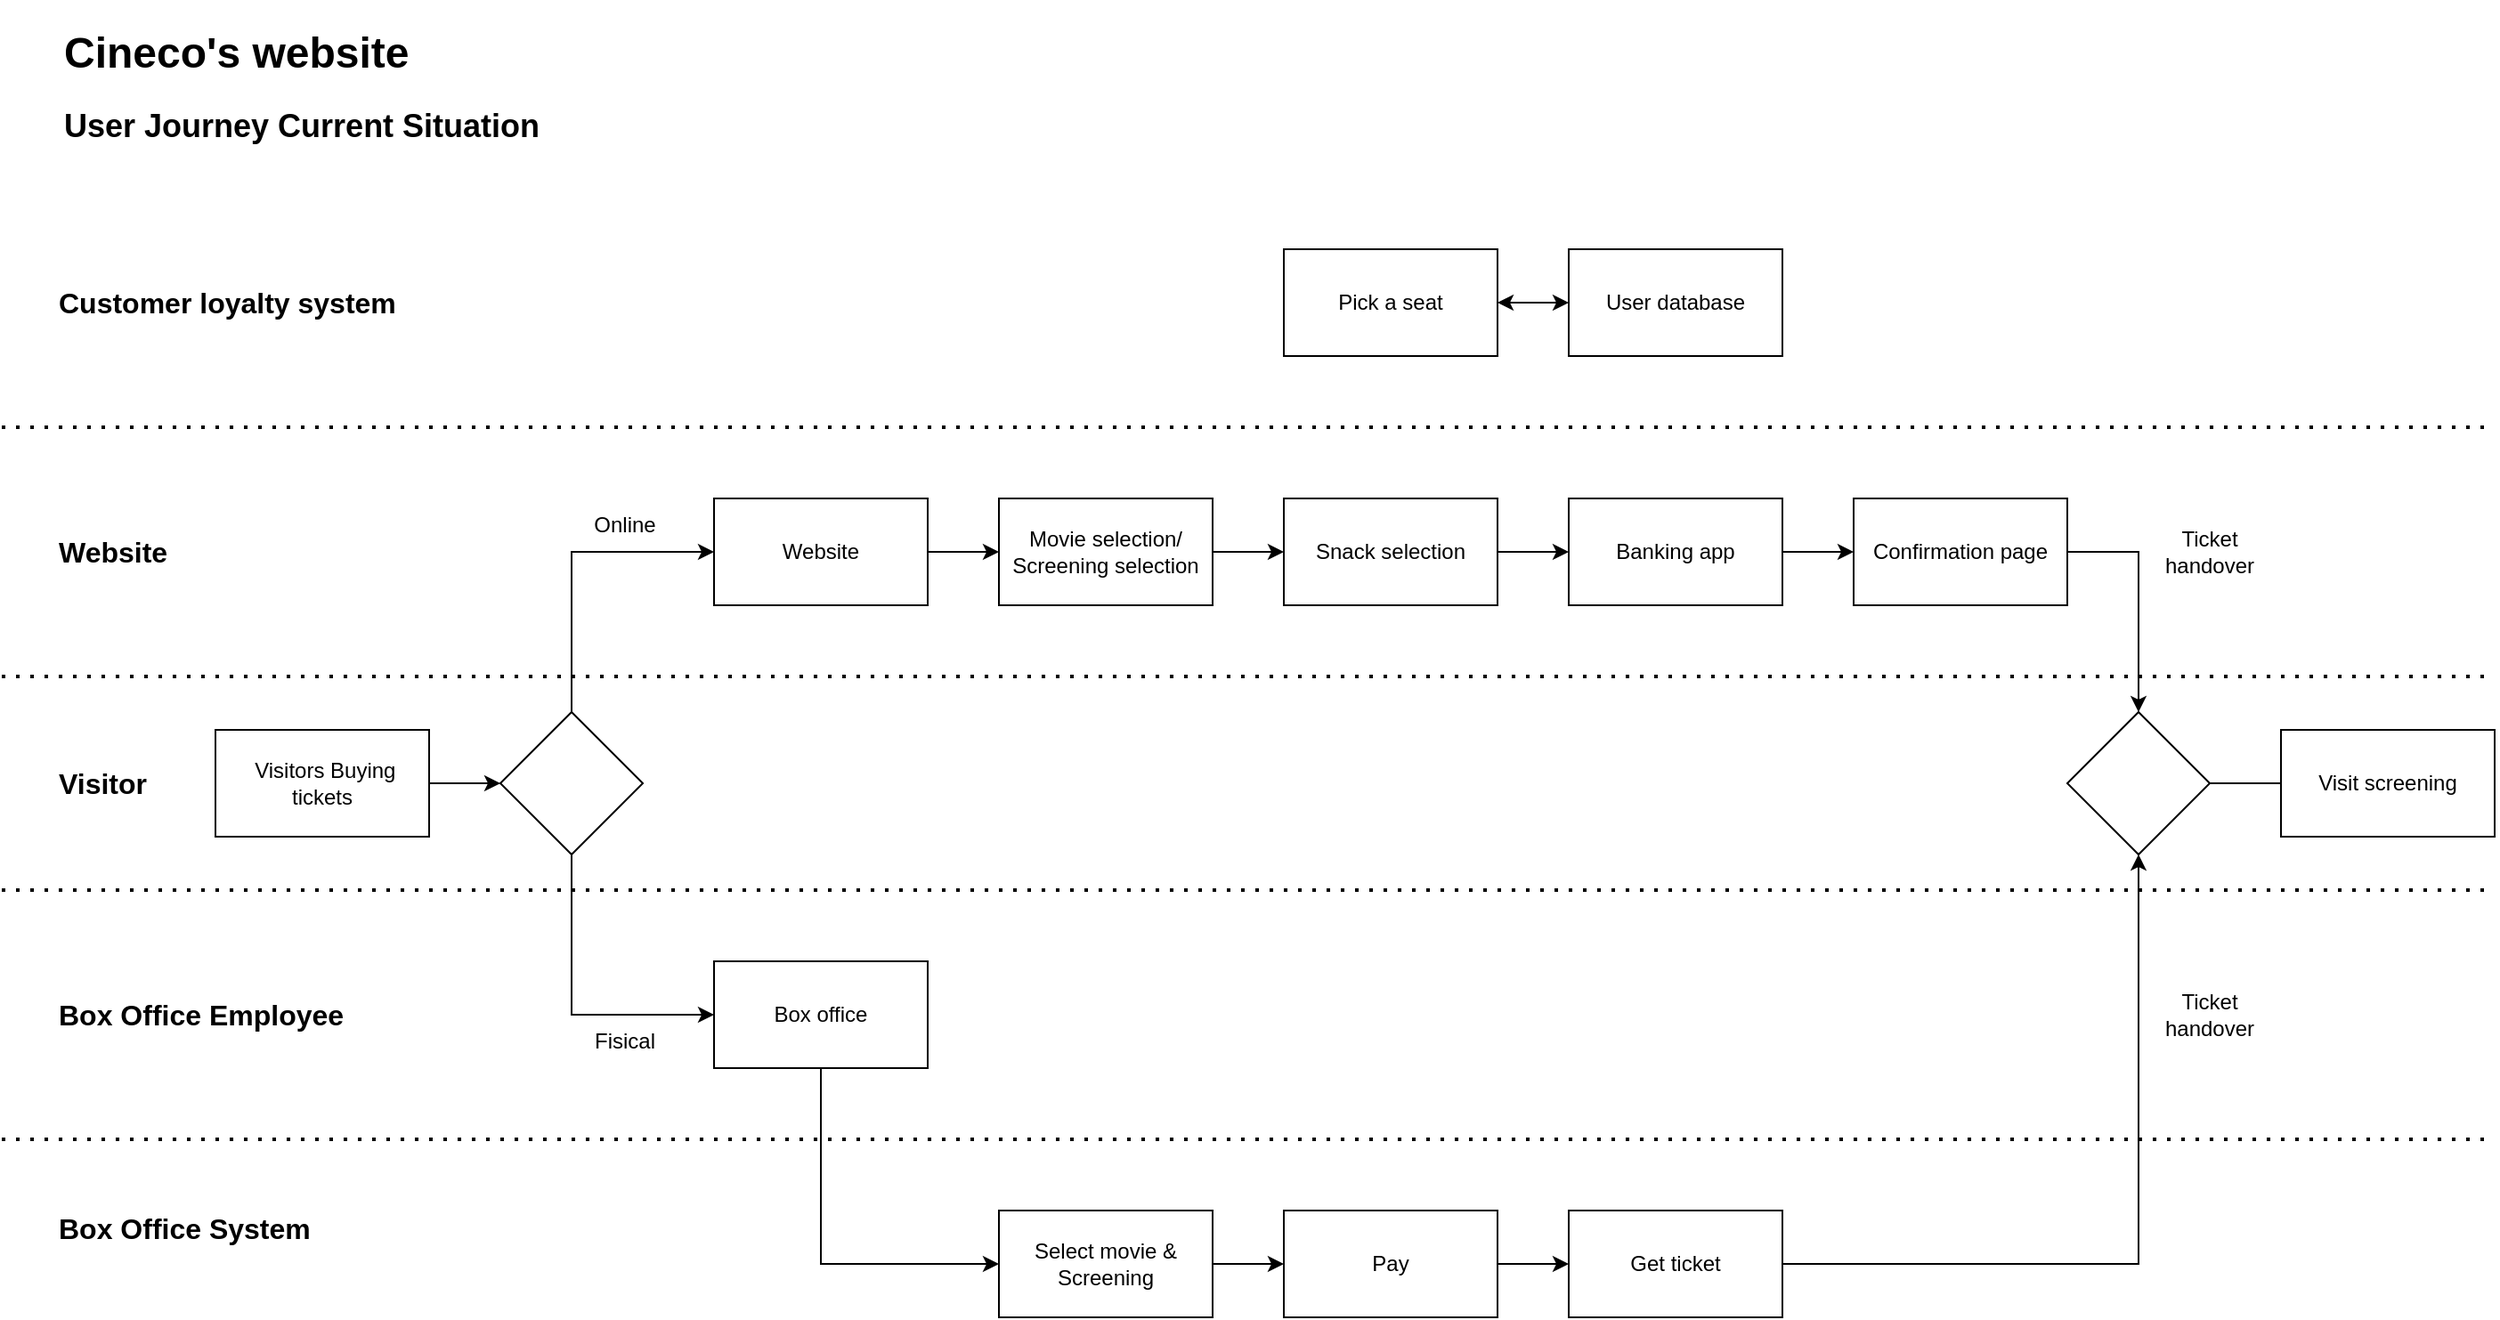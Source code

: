 <mxfile version="23.1.0" type="github">
  <diagram name="Pagina-1" id="YYO5B_iL8QXavFWU6pVA">
    <mxGraphModel dx="2458" dy="924" grid="1" gridSize="10" guides="1" tooltips="1" connect="1" arrows="1" fold="1" page="1" pageScale="1" pageWidth="827" pageHeight="1169" math="0" shadow="0">
      <root>
        <mxCell id="0" />
        <mxCell id="1" parent="0" />
        <mxCell id="m0aF3xc4tJ4CbTz1nR86-1" value="&lt;h1&gt;Cineco&#39;s website&lt;br&gt;&lt;/h1&gt;&lt;p&gt;&lt;b&gt;&lt;font style=&quot;font-size: 18px;&quot;&gt;User Journey Current Situation&lt;/font&gt;&lt;/b&gt;&lt;br&gt;&lt;/p&gt;" style="text;html=1;strokeColor=none;fillColor=none;spacing=5;spacingTop=-20;whiteSpace=wrap;overflow=hidden;rounded=0;" parent="1" vertex="1">
          <mxGeometry x="30" y="60" width="330" height="130" as="geometry" />
        </mxCell>
        <mxCell id="m0aF3xc4tJ4CbTz1nR86-2" value="Movie selection/&lt;div&gt;Screening selection&lt;/div&gt;" style="rounded=0;whiteSpace=wrap;html=1;" parent="1" vertex="1">
          <mxGeometry x="560" y="330" width="120" height="60" as="geometry" />
        </mxCell>
        <mxCell id="m0aF3xc4tJ4CbTz1nR86-24" value="" style="edgeStyle=orthogonalEdgeStyle;rounded=0;orthogonalLoop=1;jettySize=auto;html=1;entryX=0;entryY=0.5;entryDx=0;entryDy=0;exitX=1;exitY=0.5;exitDx=0;exitDy=0;" parent="1" source="m0aF3xc4tJ4CbTz1nR86-2" target="m0aF3xc4tJ4CbTz1nR86-5" edge="1">
          <mxGeometry relative="1" as="geometry">
            <mxPoint x="840" y="360" as="sourcePoint" />
            <Array as="points" />
          </mxGeometry>
        </mxCell>
        <mxCell id="m0aF3xc4tJ4CbTz1nR86-8" value="" style="edgeStyle=orthogonalEdgeStyle;rounded=0;orthogonalLoop=1;jettySize=auto;html=1;" parent="1" source="m0aF3xc4tJ4CbTz1nR86-5" target="m0aF3xc4tJ4CbTz1nR86-7" edge="1">
          <mxGeometry relative="1" as="geometry" />
        </mxCell>
        <mxCell id="m0aF3xc4tJ4CbTz1nR86-5" value="&lt;div&gt;Snack selection&lt;/div&gt;" style="rounded=0;whiteSpace=wrap;html=1;" parent="1" vertex="1">
          <mxGeometry x="720" y="330" width="120" height="60" as="geometry" />
        </mxCell>
        <mxCell id="m0aF3xc4tJ4CbTz1nR86-10" value="" style="edgeStyle=orthogonalEdgeStyle;rounded=0;orthogonalLoop=1;jettySize=auto;html=1;" parent="1" source="m0aF3xc4tJ4CbTz1nR86-7" target="m0aF3xc4tJ4CbTz1nR86-9" edge="1">
          <mxGeometry relative="1" as="geometry" />
        </mxCell>
        <mxCell id="m0aF3xc4tJ4CbTz1nR86-7" value="Banking app" style="rounded=0;whiteSpace=wrap;html=1;" parent="1" vertex="1">
          <mxGeometry x="880" y="330" width="120" height="60" as="geometry" />
        </mxCell>
        <mxCell id="qhU5X3h_Mpmor2XyeR7b-9" style="edgeStyle=orthogonalEdgeStyle;rounded=0;orthogonalLoop=1;jettySize=auto;html=1;exitX=1;exitY=0.5;exitDx=0;exitDy=0;entryX=0.5;entryY=0;entryDx=0;entryDy=0;" parent="1" source="m0aF3xc4tJ4CbTz1nR86-9" target="qhU5X3h_Mpmor2XyeR7b-8" edge="1">
          <mxGeometry relative="1" as="geometry" />
        </mxCell>
        <mxCell id="m0aF3xc4tJ4CbTz1nR86-9" value="Confirmation page" style="rounded=0;whiteSpace=wrap;html=1;" parent="1" vertex="1">
          <mxGeometry x="1040" y="330" width="120" height="60" as="geometry" />
        </mxCell>
        <mxCell id="m0aF3xc4tJ4CbTz1nR86-15" style="edgeStyle=orthogonalEdgeStyle;rounded=0;orthogonalLoop=1;jettySize=auto;html=1;" parent="1" source="m0aF3xc4tJ4CbTz1nR86-14" target="m0aF3xc4tJ4CbTz1nR86-2" edge="1">
          <mxGeometry relative="1" as="geometry" />
        </mxCell>
        <mxCell id="m0aF3xc4tJ4CbTz1nR86-14" value="Website" style="rounded=0;whiteSpace=wrap;html=1;" parent="1" vertex="1">
          <mxGeometry x="400" y="330" width="120" height="60" as="geometry" />
        </mxCell>
        <mxCell id="m0aF3xc4tJ4CbTz1nR86-18" value="" style="edgeStyle=orthogonalEdgeStyle;rounded=0;orthogonalLoop=1;jettySize=auto;html=1;entryX=0;entryY=0.5;entryDx=0;entryDy=0;" parent="1" source="m0aF3xc4tJ4CbTz1nR86-16" target="m0aF3xc4tJ4CbTz1nR86-17" edge="1">
          <mxGeometry relative="1" as="geometry">
            <Array as="points">
              <mxPoint x="460" y="760" />
            </Array>
          </mxGeometry>
        </mxCell>
        <mxCell id="m0aF3xc4tJ4CbTz1nR86-16" value="Box office" style="rounded=0;whiteSpace=wrap;html=1;" parent="1" vertex="1">
          <mxGeometry x="400" y="590" width="120" height="60" as="geometry" />
        </mxCell>
        <mxCell id="m0aF3xc4tJ4CbTz1nR86-20" value="" style="edgeStyle=orthogonalEdgeStyle;rounded=0;orthogonalLoop=1;jettySize=auto;html=1;" parent="1" source="m0aF3xc4tJ4CbTz1nR86-17" target="m0aF3xc4tJ4CbTz1nR86-19" edge="1">
          <mxGeometry relative="1" as="geometry" />
        </mxCell>
        <mxCell id="m0aF3xc4tJ4CbTz1nR86-17" value="Select movie &amp;amp; Screening" style="rounded=0;whiteSpace=wrap;html=1;" parent="1" vertex="1">
          <mxGeometry x="560" y="730" width="120" height="60" as="geometry" />
        </mxCell>
        <mxCell id="m0aF3xc4tJ4CbTz1nR86-22" value="" style="edgeStyle=orthogonalEdgeStyle;rounded=0;orthogonalLoop=1;jettySize=auto;html=1;" parent="1" source="m0aF3xc4tJ4CbTz1nR86-19" target="m0aF3xc4tJ4CbTz1nR86-21" edge="1">
          <mxGeometry relative="1" as="geometry" />
        </mxCell>
        <mxCell id="m0aF3xc4tJ4CbTz1nR86-19" value="Pay" style="whiteSpace=wrap;html=1;rounded=0;" parent="1" vertex="1">
          <mxGeometry x="720" y="730" width="120" height="60" as="geometry" />
        </mxCell>
        <mxCell id="qhU5X3h_Mpmor2XyeR7b-10" style="edgeStyle=orthogonalEdgeStyle;rounded=0;orthogonalLoop=1;jettySize=auto;html=1;entryX=0.5;entryY=1;entryDx=0;entryDy=0;" parent="1" source="m0aF3xc4tJ4CbTz1nR86-21" target="qhU5X3h_Mpmor2XyeR7b-8" edge="1">
          <mxGeometry relative="1" as="geometry" />
        </mxCell>
        <mxCell id="m0aF3xc4tJ4CbTz1nR86-21" value="Get ticket" style="whiteSpace=wrap;html=1;rounded=0;" parent="1" vertex="1">
          <mxGeometry x="880" y="730" width="120" height="60" as="geometry" />
        </mxCell>
        <mxCell id="m0aF3xc4tJ4CbTz1nR86-23" value="Pick a seat" style="whiteSpace=wrap;html=1;rounded=0;" parent="1" vertex="1">
          <mxGeometry x="720" y="190" width="120" height="60" as="geometry" />
        </mxCell>
        <mxCell id="m0aF3xc4tJ4CbTz1nR86-29" style="edgeStyle=orthogonalEdgeStyle;rounded=0;orthogonalLoop=1;jettySize=auto;html=1;entryX=0;entryY=0.5;entryDx=0;entryDy=0;" parent="1" source="m0aF3xc4tJ4CbTz1nR86-25" target="m0aF3xc4tJ4CbTz1nR86-26" edge="1">
          <mxGeometry relative="1" as="geometry" />
        </mxCell>
        <mxCell id="m0aF3xc4tJ4CbTz1nR86-25" value="&amp;nbsp;Visitors Buying tickets" style="rounded=0;whiteSpace=wrap;html=1;" parent="1" vertex="1">
          <mxGeometry x="120" y="460" width="120" height="60" as="geometry" />
        </mxCell>
        <mxCell id="m0aF3xc4tJ4CbTz1nR86-27" style="edgeStyle=orthogonalEdgeStyle;rounded=0;orthogonalLoop=1;jettySize=auto;html=1;exitX=0.5;exitY=0;exitDx=0;exitDy=0;" parent="1" source="m0aF3xc4tJ4CbTz1nR86-26" target="m0aF3xc4tJ4CbTz1nR86-14" edge="1">
          <mxGeometry relative="1" as="geometry">
            <Array as="points">
              <mxPoint x="320" y="360" />
            </Array>
          </mxGeometry>
        </mxCell>
        <mxCell id="m0aF3xc4tJ4CbTz1nR86-28" style="edgeStyle=orthogonalEdgeStyle;rounded=0;orthogonalLoop=1;jettySize=auto;html=1;exitX=0.5;exitY=1;exitDx=0;exitDy=0;entryX=0;entryY=0.5;entryDx=0;entryDy=0;" parent="1" source="m0aF3xc4tJ4CbTz1nR86-26" target="m0aF3xc4tJ4CbTz1nR86-16" edge="1">
          <mxGeometry relative="1" as="geometry">
            <Array as="points">
              <mxPoint x="320" y="620" />
            </Array>
          </mxGeometry>
        </mxCell>
        <mxCell id="m0aF3xc4tJ4CbTz1nR86-26" value="" style="rhombus;whiteSpace=wrap;html=1;" parent="1" vertex="1">
          <mxGeometry x="280" y="450" width="80" height="80" as="geometry" />
        </mxCell>
        <mxCell id="m0aF3xc4tJ4CbTz1nR86-30" value="Fisical" style="text;html=1;strokeColor=none;fillColor=none;align=center;verticalAlign=middle;whiteSpace=wrap;rounded=0;" parent="1" vertex="1">
          <mxGeometry x="320" y="620" width="60" height="30" as="geometry" />
        </mxCell>
        <mxCell id="m0aF3xc4tJ4CbTz1nR86-31" value="Online" style="text;html=1;strokeColor=none;fillColor=none;align=center;verticalAlign=middle;whiteSpace=wrap;rounded=0;" parent="1" vertex="1">
          <mxGeometry x="320" y="330" width="60" height="30" as="geometry" />
        </mxCell>
        <mxCell id="qhU5X3h_Mpmor2XyeR7b-5" value="&lt;font style=&quot;font-size: 16px;&quot;&gt;&lt;b style=&quot;font-size: 16px;&quot;&gt;Website&lt;/b&gt;&lt;/font&gt;" style="text;html=1;strokeColor=none;fillColor=none;align=left;verticalAlign=middle;whiteSpace=wrap;rounded=0;fontSize=16;" parent="1" vertex="1">
          <mxGeometry x="30" y="345" width="100" height="30" as="geometry" />
        </mxCell>
        <mxCell id="qhU5X3h_Mpmor2XyeR7b-6" value="&lt;b style=&quot;font-size: 16px;&quot;&gt;Visitor&lt;/b&gt;" style="text;html=1;strokeColor=none;fillColor=none;align=left;verticalAlign=middle;whiteSpace=wrap;rounded=0;fontSize=16;" parent="1" vertex="1">
          <mxGeometry x="30" y="475" width="100" height="30" as="geometry" />
        </mxCell>
        <mxCell id="qhU5X3h_Mpmor2XyeR7b-7" value="&lt;b style=&quot;font-size: 16px;&quot;&gt;Box Office Employee&lt;br style=&quot;font-size: 16px;&quot;&gt;&lt;/b&gt;" style="text;html=1;strokeColor=none;fillColor=none;align=left;verticalAlign=middle;whiteSpace=wrap;rounded=0;fontSize=16;" parent="1" vertex="1">
          <mxGeometry x="30" y="605" width="200" height="30" as="geometry" />
        </mxCell>
        <mxCell id="qhU5X3h_Mpmor2XyeR7b-11" style="edgeStyle=orthogonalEdgeStyle;rounded=0;orthogonalLoop=1;jettySize=auto;html=1;exitX=1;exitY=0.5;exitDx=0;exitDy=0;" parent="1" source="qhU5X3h_Mpmor2XyeR7b-8" edge="1">
          <mxGeometry relative="1" as="geometry">
            <mxPoint x="1350" y="490" as="targetPoint" />
          </mxGeometry>
        </mxCell>
        <mxCell id="qhU5X3h_Mpmor2XyeR7b-8" value="" style="rhombus;whiteSpace=wrap;html=1;" parent="1" vertex="1">
          <mxGeometry x="1160" y="450" width="80" height="80" as="geometry" />
        </mxCell>
        <mxCell id="qhU5X3h_Mpmor2XyeR7b-12" value="Visit screening" style="rounded=0;whiteSpace=wrap;html=1;" parent="1" vertex="1">
          <mxGeometry x="1280" y="460" width="120" height="60" as="geometry" />
        </mxCell>
        <mxCell id="qhU5X3h_Mpmor2XyeR7b-13" value="Ticket handover" style="text;html=1;strokeColor=none;fillColor=none;align=center;verticalAlign=middle;whiteSpace=wrap;rounded=0;" parent="1" vertex="1">
          <mxGeometry x="1200" y="605" width="80" height="30" as="geometry" />
        </mxCell>
        <mxCell id="qhU5X3h_Mpmor2XyeR7b-14" value="Ticket handover" style="text;html=1;strokeColor=none;fillColor=none;align=center;verticalAlign=middle;whiteSpace=wrap;rounded=0;" parent="1" vertex="1">
          <mxGeometry x="1200" y="345" width="80" height="30" as="geometry" />
        </mxCell>
        <mxCell id="qhU5X3h_Mpmor2XyeR7b-16" value="&lt;b style=&quot;font-size: 16px;&quot;&gt;Box Office System&lt;br style=&quot;font-size: 16px;&quot;&gt;&lt;/b&gt;" style="text;html=1;strokeColor=none;fillColor=none;align=left;verticalAlign=middle;whiteSpace=wrap;rounded=0;fontSize=16;" parent="1" vertex="1">
          <mxGeometry x="30" y="725" width="200" height="30" as="geometry" />
        </mxCell>
        <mxCell id="qhU5X3h_Mpmor2XyeR7b-17" value="" style="endArrow=none;dashed=1;html=1;dashPattern=1 3;strokeWidth=2;rounded=0;" parent="1" edge="1">
          <mxGeometry width="50" height="50" relative="1" as="geometry">
            <mxPoint y="430" as="sourcePoint" />
            <mxPoint x="1400" y="430" as="targetPoint" />
          </mxGeometry>
        </mxCell>
        <mxCell id="qhU5X3h_Mpmor2XyeR7b-18" value="" style="endArrow=none;dashed=1;html=1;dashPattern=1 3;strokeWidth=2;rounded=0;" parent="1" edge="1">
          <mxGeometry width="50" height="50" relative="1" as="geometry">
            <mxPoint y="550" as="sourcePoint" />
            <mxPoint x="1400" y="550" as="targetPoint" />
          </mxGeometry>
        </mxCell>
        <mxCell id="qhU5X3h_Mpmor2XyeR7b-19" value="" style="endArrow=none;dashed=1;html=1;dashPattern=1 3;strokeWidth=2;rounded=0;" parent="1" edge="1">
          <mxGeometry width="50" height="50" relative="1" as="geometry">
            <mxPoint y="690" as="sourcePoint" />
            <mxPoint x="1400" y="690" as="targetPoint" />
          </mxGeometry>
        </mxCell>
        <mxCell id="4b9BwCng69b7dqScOxR--2" style="edgeStyle=orthogonalEdgeStyle;rounded=0;orthogonalLoop=1;jettySize=auto;html=1;entryX=1;entryY=0.5;entryDx=0;entryDy=0;endArrow=classic;endFill=1;startArrow=classic;startFill=1;" edge="1" parent="1" source="4b9BwCng69b7dqScOxR--1" target="m0aF3xc4tJ4CbTz1nR86-23">
          <mxGeometry relative="1" as="geometry" />
        </mxCell>
        <mxCell id="4b9BwCng69b7dqScOxR--1" value="User database" style="whiteSpace=wrap;html=1;rounded=0;" vertex="1" parent="1">
          <mxGeometry x="880" y="190" width="120" height="60" as="geometry" />
        </mxCell>
        <mxCell id="4b9BwCng69b7dqScOxR--3" value="" style="endArrow=none;dashed=1;html=1;dashPattern=1 3;strokeWidth=2;rounded=0;" edge="1" parent="1">
          <mxGeometry width="50" height="50" relative="1" as="geometry">
            <mxPoint y="290" as="sourcePoint" />
            <mxPoint x="1400" y="290" as="targetPoint" />
          </mxGeometry>
        </mxCell>
        <mxCell id="4b9BwCng69b7dqScOxR--4" value="&lt;b&gt;Customer loyalty system&lt;br&gt;&lt;/b&gt;" style="text;html=1;strokeColor=none;fillColor=none;align=left;verticalAlign=middle;whiteSpace=wrap;rounded=0;fontSize=16;" vertex="1" parent="1">
          <mxGeometry x="30" y="205" width="220" height="30" as="geometry" />
        </mxCell>
      </root>
    </mxGraphModel>
  </diagram>
</mxfile>
